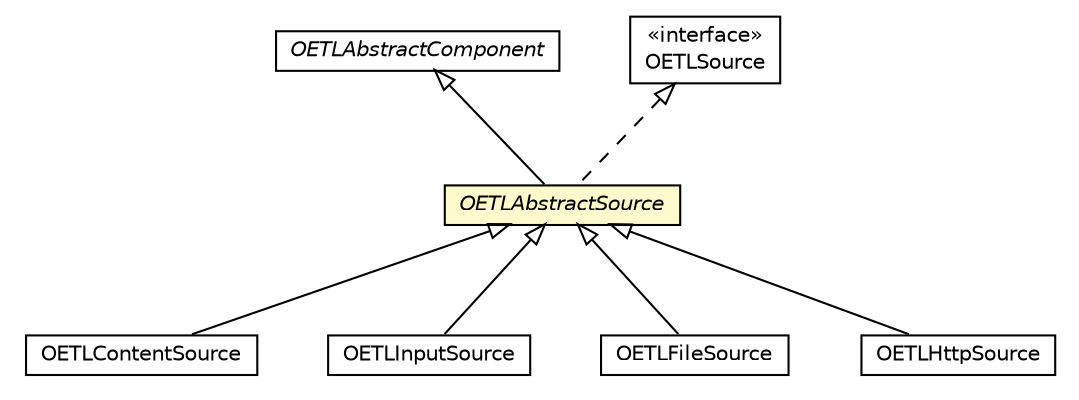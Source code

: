 #!/usr/local/bin/dot
#
# Class diagram 
# Generated by UMLGraph version R5_6-24-gf6e263 (http://www.umlgraph.org/)
#

digraph G {
	edge [fontname="Helvetica",fontsize=10,labelfontname="Helvetica",labelfontsize=10];
	node [fontname="Helvetica",fontsize=10,shape=plaintext];
	nodesep=0.25;
	ranksep=0.5;
	// com.orientechnologies.orient.etl.OETLAbstractComponent
	c3025413 [label=<<table title="com.orientechnologies.orient.etl.OETLAbstractComponent" border="0" cellborder="1" cellspacing="0" cellpadding="2" port="p" href="../OETLAbstractComponent.html">
		<tr><td><table border="0" cellspacing="0" cellpadding="1">
<tr><td align="center" balign="center"><font face="Helvetica-Oblique"> OETLAbstractComponent </font></td></tr>
		</table></td></tr>
		</table>>, URL="../OETLAbstractComponent.html", fontname="Helvetica", fontcolor="black", fontsize=10.0];
	// com.orientechnologies.orient.etl.source.OETLContentSource
	c3025448 [label=<<table title="com.orientechnologies.orient.etl.source.OETLContentSource" border="0" cellborder="1" cellspacing="0" cellpadding="2" port="p" href="./OETLContentSource.html">
		<tr><td><table border="0" cellspacing="0" cellpadding="1">
<tr><td align="center" balign="center"> OETLContentSource </td></tr>
		</table></td></tr>
		</table>>, URL="./OETLContentSource.html", fontname="Helvetica", fontcolor="black", fontsize=10.0];
	// com.orientechnologies.orient.etl.source.OETLInputSource
	c3025450 [label=<<table title="com.orientechnologies.orient.etl.source.OETLInputSource" border="0" cellborder="1" cellspacing="0" cellpadding="2" port="p" href="./OETLInputSource.html">
		<tr><td><table border="0" cellspacing="0" cellpadding="1">
<tr><td align="center" balign="center"> OETLInputSource </td></tr>
		</table></td></tr>
		</table>>, URL="./OETLInputSource.html", fontname="Helvetica", fontcolor="black", fontsize=10.0];
	// com.orientechnologies.orient.etl.source.OETLFileSource
	c3025451 [label=<<table title="com.orientechnologies.orient.etl.source.OETLFileSource" border="0" cellborder="1" cellspacing="0" cellpadding="2" port="p" href="./OETLFileSource.html">
		<tr><td><table border="0" cellspacing="0" cellpadding="1">
<tr><td align="center" balign="center"> OETLFileSource </td></tr>
		</table></td></tr>
		</table>>, URL="./OETLFileSource.html", fontname="Helvetica", fontcolor="black", fontsize=10.0];
	// com.orientechnologies.orient.etl.source.OETLSource
	c3025452 [label=<<table title="com.orientechnologies.orient.etl.source.OETLSource" border="0" cellborder="1" cellspacing="0" cellpadding="2" port="p" href="./OETLSource.html">
		<tr><td><table border="0" cellspacing="0" cellpadding="1">
<tr><td align="center" balign="center"> &#171;interface&#187; </td></tr>
<tr><td align="center" balign="center"> OETLSource </td></tr>
		</table></td></tr>
		</table>>, URL="./OETLSource.html", fontname="Helvetica", fontcolor="black", fontsize=10.0];
	// com.orientechnologies.orient.etl.source.OETLAbstractSource
	c3025453 [label=<<table title="com.orientechnologies.orient.etl.source.OETLAbstractSource" border="0" cellborder="1" cellspacing="0" cellpadding="2" port="p" bgcolor="lemonChiffon" href="./OETLAbstractSource.html">
		<tr><td><table border="0" cellspacing="0" cellpadding="1">
<tr><td align="center" balign="center"><font face="Helvetica-Oblique"> OETLAbstractSource </font></td></tr>
		</table></td></tr>
		</table>>, URL="./OETLAbstractSource.html", fontname="Helvetica", fontcolor="black", fontsize=10.0];
	// com.orientechnologies.orient.etl.source.OETLHttpSource
	c3025454 [label=<<table title="com.orientechnologies.orient.etl.source.OETLHttpSource" border="0" cellborder="1" cellspacing="0" cellpadding="2" port="p" href="./OETLHttpSource.html">
		<tr><td><table border="0" cellspacing="0" cellpadding="1">
<tr><td align="center" balign="center"> OETLHttpSource </td></tr>
		</table></td></tr>
		</table>>, URL="./OETLHttpSource.html", fontname="Helvetica", fontcolor="black", fontsize=10.0];
	//com.orientechnologies.orient.etl.source.OETLContentSource extends com.orientechnologies.orient.etl.source.OETLAbstractSource
	c3025453:p -> c3025448:p [dir=back,arrowtail=empty];
	//com.orientechnologies.orient.etl.source.OETLInputSource extends com.orientechnologies.orient.etl.source.OETLAbstractSource
	c3025453:p -> c3025450:p [dir=back,arrowtail=empty];
	//com.orientechnologies.orient.etl.source.OETLFileSource extends com.orientechnologies.orient.etl.source.OETLAbstractSource
	c3025453:p -> c3025451:p [dir=back,arrowtail=empty];
	//com.orientechnologies.orient.etl.source.OETLAbstractSource extends com.orientechnologies.orient.etl.OETLAbstractComponent
	c3025413:p -> c3025453:p [dir=back,arrowtail=empty];
	//com.orientechnologies.orient.etl.source.OETLAbstractSource implements com.orientechnologies.orient.etl.source.OETLSource
	c3025452:p -> c3025453:p [dir=back,arrowtail=empty,style=dashed];
	//com.orientechnologies.orient.etl.source.OETLHttpSource extends com.orientechnologies.orient.etl.source.OETLAbstractSource
	c3025453:p -> c3025454:p [dir=back,arrowtail=empty];
}

